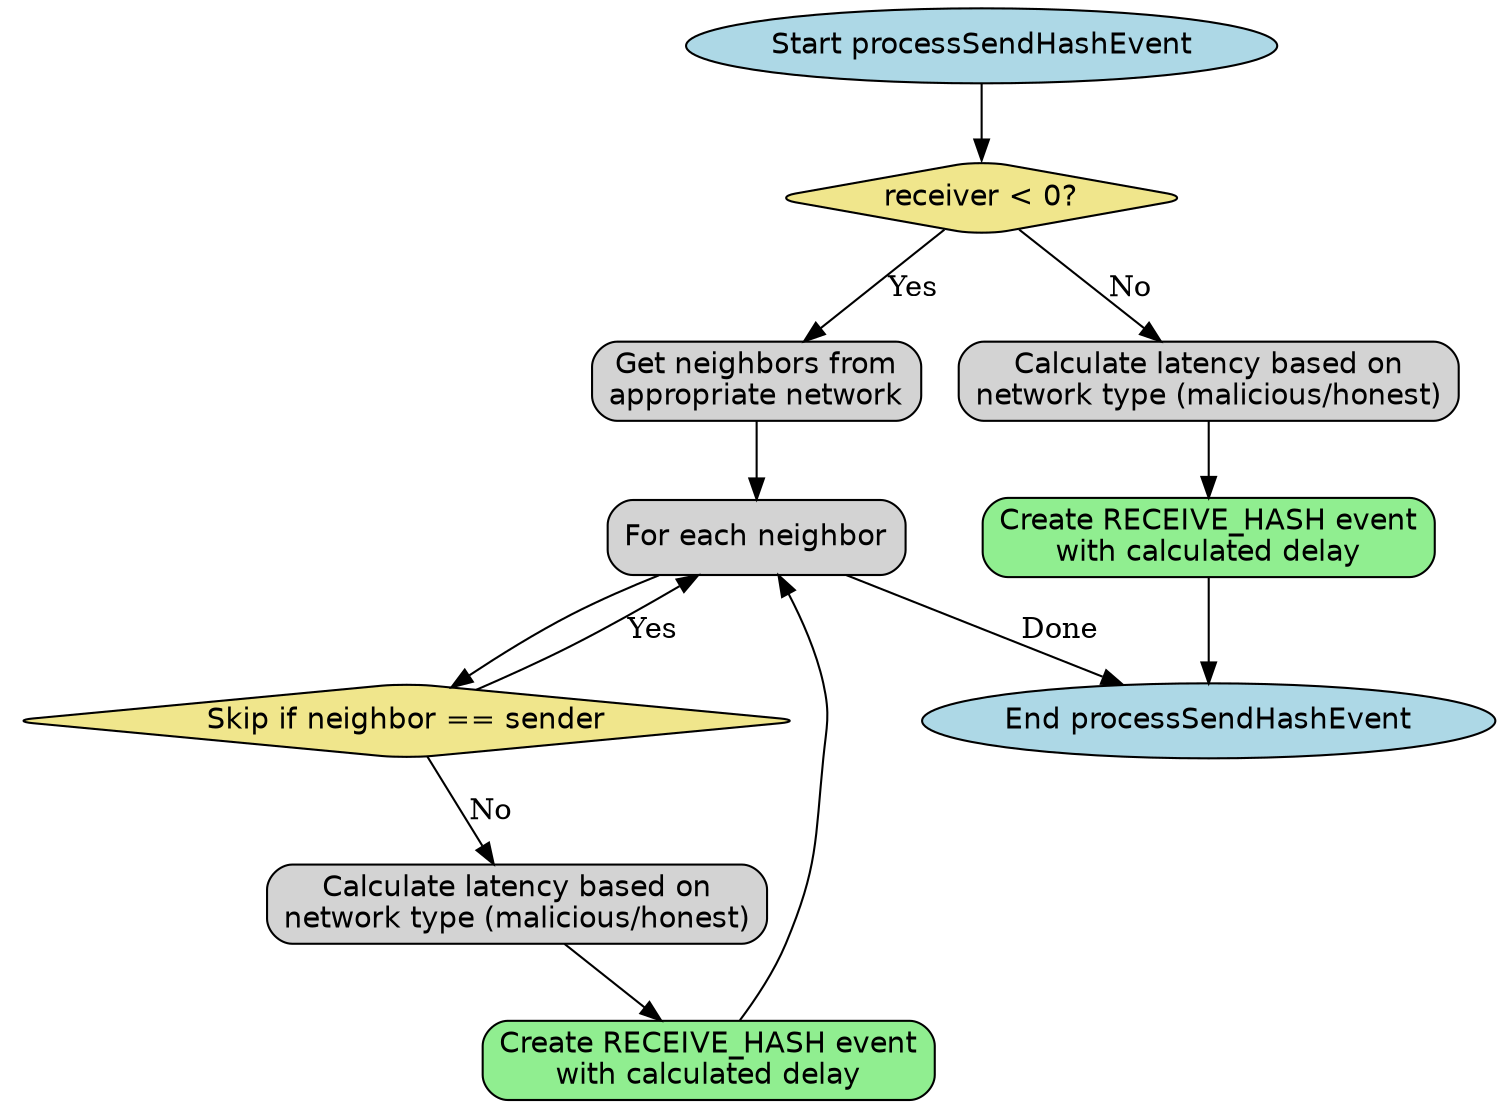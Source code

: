 digraph processSendHashFlow {
    rankdir=TB;
    
    // Node styles
    node [shape=box, style="filled,rounded", fontname="Helvetica"];
    start_node [label="Start processSendHashEvent", shape=ellipse, fillcolor=lightblue];
    end_node [label="End processSendHashEvent", shape=ellipse, fillcolor=lightblue];
    
    // Decision diamond
    check_receiver [
        label="receiver < 0?",
        shape=diamond,
        fillcolor=khaki
    ];
    
    // Broadcast to all neighbors
    get_neighbors [
        label="Get neighbors from\nappropriate network",
        shape=box,
        fillcolor=lightgrey
    ];
    
    iterate_neighbors [
        label="For each neighbor",
        shape=box,
        style="filled,rounded",
        fillcolor=lightgrey
    ];
    
    skip_self [
        label="Skip if neighbor == sender",
        shape=diamond,
        fillcolor=khaki
    ];
    
    calculate_latency_broadcast [
        label="Calculate latency based on\nnetwork type (malicious/honest)",
        shape=box,
        fillcolor=lightgrey
    ];
    
    create_receive_event_broadcast [
        label="Create RECEIVE_HASH event\nwith calculated delay",
        shape=box,
        fillcolor=lightgreen
    ];
    
    // Send to specific receiver
    calculate_latency_direct [
        label="Calculate latency based on\nnetwork type (malicious/honest)",
        shape=box,
        fillcolor=lightgrey
    ];
    
    create_receive_event_direct [
        label="Create RECEIVE_HASH event\nwith calculated delay",
        shape=box,
        fillcolor=lightgreen
    ];
    
    // Connect nodes
    start_node -> check_receiver;
    
    // Broadcast path
    check_receiver -> get_neighbors [label="Yes"];
    get_neighbors -> iterate_neighbors;
    iterate_neighbors -> skip_self;
    skip_self -> iterate_neighbors [label="Yes"];
    skip_self -> calculate_latency_broadcast [label="No"];
    calculate_latency_broadcast -> create_receive_event_broadcast;
    create_receive_event_broadcast -> iterate_neighbors;
    iterate_neighbors -> end_node [label="Done"];
    
    // Direct send path
    check_receiver -> calculate_latency_direct [label="No"];
    calculate_latency_direct -> create_receive_event_direct;
    create_receive_event_direct -> end_node;
} 